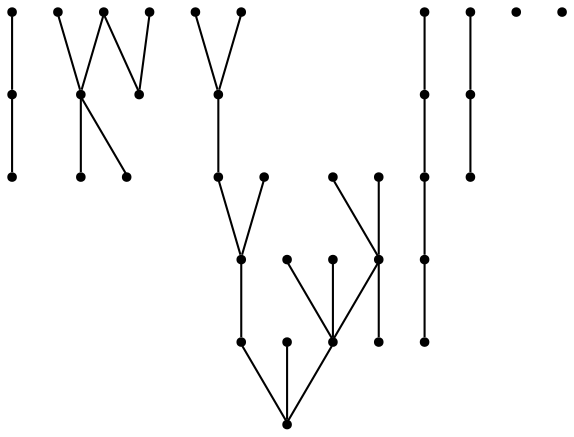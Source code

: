 graph {
  node [shape=point,comment="{\"directed\":false,\"doi\":\"10.1007/3-540-37623-2_18\",\"figure\":\"2\"}"]

  v0 [pos="1602.0653008197685,1412.2514088948567"]
  v1 [pos="1605.3155973571634,1290.2512868245442"]
  v2 [pos="1480.3039964290892,1517.251205444336"]
  v3 [pos="1226.3139042334324,1347.2095489501953"]
  v4 [pos="1114.332611013178,968.2806650797525"]
  v5 [pos="1104.131672516223,1072.0305124918618"]
  v6 [pos="845.9951282333054,1343.5014088948567"]
  v7 [pos="818.9927038206024,537.5013987223306"]
  v8 [pos="724.2339510110027,1448.501205444336"]
  v9 [pos="659.6570863657373,842.6888783772786"]
  v10 [pos="602.2225064235607,699.5012919108071"]
  v11 [pos="499.3796599138087,800.0598907470703"]
  v12 [pos="470.2436680627809,1278.4557342529297"]
  v13 [pos="402.4540215512163,422.25125630696607"]
  v14 [pos="409.93393829416505,805.5182139078775"]
  v15 [pos="350.21585939765805,899.5263417561848"]
  v16 [pos="350.5825494115701,982.8973134358723"]
  v17 [pos="1415.7272589522004,911.4432017008462"]
  v18 [pos="1575.0627492386889,606.2513987223306"]
  v19 [pos="1358.292679010024,772.2512563069661"]
  v20 [pos="1259.4627577921076,868.8139597574868"]
  v21 [pos="1236.2813615909586,511.5013122558594"]
  v22 [pos="1156.9491502093604,882.3182423909504"]
  v23 [pos="1158.524130553491,491.2513732910156"]
  v24 [pos="1033.2625165970308,562.2511545817056"]
  v25 [pos="1019.7613043906792,714.7513071695962"]
  v26 [pos="1006.2599650159513,1500.2513885498047"]
  v27 [pos="945.2543698906069,873.7514495849608"]
  v28 [pos="935.2534672500362,975.2513885498046"]
  v29 [pos="849.2455519390769,1221.751276652018"]
  v30 [pos="480.2111890044953,442.7513122558594"]
  v31 [pos="277.1923440105677,493.5011545817056"]
  v32 [pos="263.6911318042162,645.7513173421221"]
  v33 [pos="250.1898560136764,1431.7513783772786"]
  v34 [pos="189.18426088833198,805.0014495849609"]
  v35 [pos="179.1832946635731,906.7513783772785"]

  v35 -- v16 [id="-2",pos="179.1832946635731,906.7513783772785 223.6040987868873,924.722417195638 223.6040987868873,924.722417195638 223.6040987868873,924.722417195638 251.65838206050663,936.0893043396176 297.36599020964974,954.6096368445017 350.5825494115701,982.8973134358723"]
  v34 -- v15 [id="-3",pos="189.18426088833198,805.0014495849609 250.12741634076818,840.0557200113932 250.12741634076818,840.0557200113932 250.12741634076818,840.0557200113932 274.8784476892656,855.1052673553421 310.2741623327622,876.626706041671 350.21585939765805,899.5263417561848"]
  v13 -- v14 [id="-6",pos="402.4540215512163,422.25125630696607 409.2546684105822,479.9430847167969 409.2546684105822,479.9430847167969 409.2546684105822,479.9430847167969 412.638300990837,534.1261545817056 419.41383209582546,642.5011952718098 417.15538531168426,715.3139750162759 415.9221942255862,755.0709072671075 411.99804325397406,784.2266855987727 409.93393829416505,805.5182139078775"]
  v10 -- v11 [id="-7",pos="602.2225064235607,699.5012919108071 590.3923502698575,719.8304494222004 590.3923502698575,719.8304494222004 590.3923502698575,719.8304494222004 578.541211334016,746.359888712565 554.8430664345725,799.4180043538411 530.0117241312898,810.7056935628254 519.0036065267542,815.7104079835801 507.7734602396098,812.5040982461367 499.3796599138087,800.0598907470703"]
  v8 -- v9 [id="-8",pos="724.2339510110027,1448.501205444336 724.1298001105713,1438.9306386311848 724.1298001105713,1438.9306386311848 724.1298001105713,1438.9306386311848 720.7419073897005,1425.9471893310547 713.9704456727632,1399.984868367513 707.1989839558258,1364.426549275716 700.4275222388884,1328.8639068603516 693.6560605219511,1283.7095896402993 691.9642124397295,1234.0389251708984 690.272364357508,1184.3682607014973 693.6560605219511,1130.1807403564453 706.0697287716611,1063.009770711263 718.4832698529945,995.8431243896483 739.9270373563478,915.6930287679036 734.2848308235752,866.0223642985026 728.6426242908026,816.3514455159504 695.9145708902805,797.1597035725911 677.2920974058784,801.6765594482422 663.9568981717248,804.9076940485065 657.8566655842977,820.2957673347955 659.6570863657373,842.6888783772786"]
  v29 -- v15 [id="-9",pos="849.2455519390769,1221.751276652018 835.8567565776356,1207.5097401936848 835.8567565776356,1207.5097401936848 835.8567565776356,1207.5097401936848 815.5423714268235,1186.6263071695962 774.9136011251993,1144.8556264241536 721.8711625738653,1109.2973073323567 668.8287240225311,1073.734919230143 603.3684842492477,1044.3848927815754 513.085104532972,994.7139739990233 461.6247378269414,966.4034843303814 402.0990714953734,931.4917213344963 350.21585939765805,899.5263417561848"]
  v4 -- v27 [id="-10",pos="1114.332611013178,968.2806650797525 1083.8214839218388,949.6262868245442 1083.8214839218388,949.6262868245442 1083.8214839218388,949.6262868245442 1056.318906283987,934.4473520914713 1001.3096816202327,904.0930430094401 973.807103982381,888.9138539632161 946.3045263445293,873.7346649169921 973.807103982381,888.9138539632161 973.807103982381,888.9138539632161 945.2543698906069,873.7514495849608 945.2543698906069,873.7514495849608 945.2543698906069,873.7514495849608"]
  v22 -- v23 [id="-11",pos="1156.9491502093604,882.3182423909504 1158.524130553491,491.2513732910156 1158.524130553491,491.2513732910156 1158.524130553491,491.2513732910156"]
  v20 -- v19 [id="-12",pos="1259.4627577921076,868.8139597574868 1358.292679010024,772.2512563069661 1358.292679010024,772.2512563069661 1358.292679010024,772.2512563069661"]
  v19 -- v17 [id="-13",pos="1358.292679010024,772.2512563069661 1415.7272589522004,911.4432017008462 1415.7272589522004,911.4432017008462 1415.7272589522004,911.4432017008462"]
  v17 -- v18 [id="-14",pos="1415.7272589522004,911.4432017008462 1575.0627492386889,606.2513987223306 1575.0627492386889,606.2513987223306 1575.0627492386889,606.2513987223306"]
  v2 -- v3 [id="-15",pos="1480.3039964290892,1517.251205444336 1438.5168493850601,1490.8306121826172 1438.5168493850601,1490.8306121826172 1438.5168493850601,1490.8306121826172 1395.842067072397,1461.8974049886067 1310.484236502592,1404.0307362874348 1267.8094541899288,1375.0932057698567 1225.130475320838,1346.1597442626953 1267.8094541899288,1375.0932057698567 1267.8094541899288,1375.0932057698567 1226.3139042334324,1347.2095489501953 1226.3139042334324,1347.2095489501953 1226.3139042334324,1347.2095489501953"]
  v2 -- v4 [id="-16",pos="1480.3039964290892,1517.251205444336 1475.5036445493763,1422.0513661702473 1475.5036445493763,1422.0513661702473 1475.5036445493763,1422.0513661702473 1469.8156574010295,1327.189000447591 1458.4312899914805,1137.4596913655598 1452.743175674757,1037.851587931315 1447.050864801606,938.2432301839192 1447.050864801606,928.7555694580077 1444.6799375883663,917.8473154703776 1442.3088832067501,906.9390614827473 1437.566774443518,894.6056365966796 1433.2996395668683,888.4390513102213 1429.0327590269721,882.2722117106119 1425.240725205282,882.2722117106119 1418.5983393905885,882.2722117106119 1411.9602773006995,882.2722117106119 1402.4802563306625,882.2722117106119 1389.1998084260802,882.7472686767577 1375.9235570779256,883.2223256429036 1358.8512025200296,884.1721852620442 1341.7829173501848,881.326421101888 1324.710562792289,878.4806569417317 1307.6380810660164,871.8390146891276 1296.257910212895,864.7223154703776 1284.877612191397,857.6096852620442 1279.1896250430502,850.0181833902994 1275.8683685515152,845.7513173421223 1272.5473663967334,841.4806365966796 1271.6013608432424,840.5348459879557 1268.7553325750434,839.1096750895182 1265.9090499700912,837.6888275146483 1261.1670683752354,835.7888539632161 1257.3750345535454,834.8430633544921 1253.5831279002318,833.8932037353514 1250.7369724636565,833.8932037353514 1247.8908170270809,835.7888539632161 1245.0447887588819,837.6888275146483 1242.2028298787338,841.4806365966796 1239.356801610535,872.7888743082682 1236.5106461739595,904.0930430094401 1233.6646179057605,962.9098256429036 1235.5605712324173,1045.439020792643 1237.4607211155017,1127.9722849527993 1244.0989103737672,1234.2222849527993 1246.4699647553834,1289.718246459961 1248.8410191369996,1345.2139536539712 1246.9449386419662,1349.955622355143 1244.5737570919734,1354.7013600667317 1242.2028298787338,1359.4430287679036 1239.356801610535,1364.1846974690754 1236.5106461739595,1367.5055185953775 1233.6646179057605,1370.8265940348306 1230.8184624691849,1372.7222442626953 1227.976503589037,1375.0972747802734 1225.130475320838,1377.4682362874348 1222.2843198842625,1380.314000447591 1218.9673871175319,1380.314000447591 1215.6462577943735,1380.314000447591 1211.8542239726833,1377.4682362874348 1209.4831695910673,1371.3013966878254 1207.1119880410745,1365.1348114013672 1206.1620402679089,1355.6474049886067 1201.8949053912593,1284.4971974690754 1197.6278976829865,1213.351567586263 1190.0396334831785,1080.539067586263 1185.2975247199463,1001.3306935628254 1180.555415956714,922.1182505289713 1178.659462630057,896.5012868245442 1175.8133071934817,880.3763071695963 1172.9672789252827,864.2472585042317 1169.1752451035925,857.6096852620442 1165.3832112819025,852.8639475504557 1161.5869809037847,848.1222788492838 1157.795074250471,845.2765146891276 1153.5279393738217,844.8014577229817 1149.2609316655487,844.3264007568358 1144.5188229023165,846.2263743082682 1141.197693579158,848.1222788492838 1137.8806336440507,850.0181833902994 1135.9803565925897,851.9179026285807 1131.7134760526935,871.8390146891276 1127.446341176044,891.7598724365233 1120.808279086155,929.7056833902994 1117.4871497629965,948.6807505289713 1114.1700898278893,967.6514943440754 1117.4871497629965,948.6807505289713 1117.4871497629965,948.6807505289713 1114.332611013178,968.2806650797525 1114.332611013178,968.2806650797525 1114.332611013178,968.2806650797525"]
  v12 -- v14 [id="-18",pos="470.2436680627809,1278.4557342529297 465.15611974216733,1298.4364323102368 449.9939938967729,1301.6259403594904 439.1616185447179,1278.0640920003254 426.18122442471173,1249.8432159423828 419.41383209582546,1183.2388559977212 418.84723339390587,1110.4264577229817 418.28464049584903,1037.6097361246743 423.92684702862164,958.5890452067057 420.5390178919391,892.5472259521483 418.790776330406,858.4272403249165 414.63082702127747,827.7720847131693 409.93393829416505,805.5182139078775"]
  v16 -- v6 [id="-23",pos="350.5825494115701,982.8973134358723 381.9613068413895,999.4292205161584 415.93197570196423,1019.4035785063545 450.44603161026316,1043.2557423909504 543.5546475651646,1107.601547241211 640.6136855548052,1200.1722971598306 708.3282391399905,1254.9223581949868 776.0428563093641,1309.672419230143 814.4131162426587,1326.6056060791016 833.598246209306,1335.0721995035806 845.9951282333054,1343.5014088948567 845.9951282333054,1343.5014088948567 845.9951282333054,1343.5014088948567"]
  v11 -- v12 [id="-24",pos="499.3796599138087,800.0598907470703 498.5528772255402,812.579389094617 498.8249520574222,825.6316374230155 498.9755188129894,838.9265696207682 499.5380481268579,888.5972340901692 498.41298949912084,941.6556040445963 491.64152778218346,991.8931325276692 484.87006606524614,1042.1263376871743 472.4522012591085,1089.5389556884766 471.32714263137143,1138.0845387776692 470.19782386301836,1186.6263071695962 480.3529817443989,1236.2972259521484 475.840030395791,1266.2095387776692 475.0944476486054,1271.1521229789532 473.9482719338559,1275.5555284952547 470.2436680627809,1278.4557342529297"]
  v7 -- v9 [id="-25",pos="818.9927038206024,537.5013987223306 816.6425050527479,571.1805979410806 816.6425050527479,571.1805979410806 816.6425050527479,571.1805979410806 813.1504614314457,604.2388916015625 806.1665013572178,670.3598022460938 799.0450722678908,715.3806050618489 791.923516010187,760.4015350341797 784.6686872938116,784.3222300211587 774.4552862959505,806.2305450439453 764.2459546861404,828.1347910563151 751.0780507948448,848.0264027913411 741.94380064077,859.8514556884764 732.8056082670207,871.6765085856119 727.7009424621157,875.4390716552733 722.729676284259,877.7263641357421 717.7582829380256,880.0098419189452 712.9244857752682,880.8180491129557 709.1617006801949,880.9515635172526 705.3987884167451,881.0845692952473 702.7110847774071,880.5472056070963 696.7980096024869,877.859878540039 690.8891309839943,875.1722971598307 681.7508114418684,870.3347524007161 672.8832969577019,863.0764007568358 667.6411247591677,858.7855107602452 662.4936371758077,853.6501150392476 659.6570863657373,842.6888783772786"]
  v32 -- v16 [id="-26",pos="263.6911318042162,645.7513173421221 261.4117658221251,706.2806447347004 261.4117658221251,706.2806447347004 261.4117658221251,706.2806447347004 259.157388426035,776.8390655517578 254.64030410518777,917.9472605387369 267.0539723548977,1008.2597096761067 279.4676406046077,1098.5724131266275 308.8119978406866,1138.0845387776692 326.8678726231692,1138.0845387776692 344.9236838214635,1138.0845387776692 351.6993420948285,1098.5724131266275 351.6993420948285,1046.0765838623047 351.6993420948285,1026.4581129858823 350.75289722528834,1005.0261803905869 350.5825494115701,982.8973134358723"]
  v4 -- v25 [id="-27",pos="1114.332611013178,968.2806650797525 1115.1160953813803,983.7805430094401 1115.1160953813803,983.7805430094401 1115.1160953813803,983.7805430094401 1116.0661703229225,999.905522664388 1117.9621236495793,1032.1598052978516 1118.4370975361621,1052.555720011393 1118.9121985911215,1072.9513804117837 1117.9621236495793,1081.4889272054036 1117.0162452644647,1088.1305694580078 1116.0661703229225,1094.7722117106118 1115.1160953813803,1099.5138804117837 1112.2741365012325,1101.8848419189453 1109.427981064657,1104.2555491129556 1104.6858723014248,1104.2555491129556 1099.9437635381923,1101.8848419189453 1095.20165477496,1099.5138804117837 1090.4595460117278,1094.7722117106118 1077.183294663573,1029.3140411376953 1063.9029739273672,963.8556162516276 1042.0925799942902,837.6888275146483 1031.1873830277516,774.6013641357422 1019.7613043906792,714.7513071695962 1019.7613043906792,714.7513071695962 1019.7613043906792,714.7513071695962"]
  v1 -- v4 [id="-28",pos="1605.3155973571634,1290.2512868245442 1519.1285018035817,1235.1680755615234 1519.1285018035817,1235.1680755615234 1519.1285018035817,1235.1680755615234 1437.566774443518,1181.0972849527993 1274.4475162798178,1072.9513804117837 1192.885788919754,1018.8762664794921 1111.3240615596903,964.8057301839192 1192.885788919754,1018.8762664794921 1192.885788919754,1018.8762664794921 1114.332611013178,968.2806650797525 1114.332611013178,968.2806650797525 1114.332611013178,968.2806650797525"]
  v21 -- v20 [id="-29",pos="1236.2813615909586,511.5013122558594 1259.4627577921076,868.8139597574868 1259.4627577921076,868.8139597574868 1259.4627577921076,868.8139597574868"]
  v0 -- v5 [id="-30",pos="1602.0653008197685,1412.2514088948567 1521.0287788550427,1353.751500447591 1521.0287788550427,1353.751500447591 1521.0287788550427,1353.751500447591 1438.5168493850601,1295.8848317464192 1273.4974413382756,1180.1474253336587 1162.062081958744,1108.0514272054036 1140.9674070308806,1094.4037278761234 1121.7928866884895,1082.3195988111866 1104.131672516223,1072.0305124918618"]
  v26 -- v3 [id="-32",pos="1006.2599650159513,1500.2513885498047 1040.1966266676334,1476.6015370686848 1040.1966266676334,1476.6015370686848 1040.1966266676334,1476.6015370686848 1077.183294663573,1450.5140940348306 1151.1568849922055,1398.3389536539712 1188.143680156522,1372.2471872965493 1226.3139042334324,1347.2095489501953 1226.3139042334324,1347.2095489501953 1226.3139042334324,1347.2095489501953"]
  v9 -- v10 [id="-35",pos="659.6570863657373,842.6888783772786 652.7711964152742,838.273448247313 648.5093255488649,830.095486777921 643.7306460493402,818.997319539388 632.0420282987873,791.8514251708984 617.2614386397005,747.2306569417317 609.8733374646533,724.9223073323567 602.4851091212297,702.6139577229817 609.8733374646533,724.9223073323567 609.8733374646533,724.9223073323567 602.2225064235607,699.5012919108071 602.2225064235607,699.5012919108071 602.2225064235607,699.5012919108071"]
  v30 -- v11 [id="-36",pos="480.2111890044953,442.7513122558594 473.0189271294047,487.2764587402344 473.0189271294047,487.2764587402344 473.0189271294047,487.2764587402344 469.06856867885364,542.0305887858071 461.1719847499909,651.5305836995442 470.19782386301836,721.5222676595051 475.22401369561146,760.4804711803781 485.49437428766873,787.1970363222681 499.3796599138087,800.0598907470703"]
  v16 -- v15 [id="-40",pos="350.5825494115701,982.8973134358723 348.7518649339894,955.3952767770061 347.7279928649592,926.8290474843268 350.21585939765805,899.5263417561848"]
  v5 -- v28 [id="-43",pos="1104.131672516223,1072.0305124918618 1029.7609075177259,1025.68984621737 987.3003196999615,1004.799602707548 963.8519819573846,993.2638804117838 934.9243554914079,979.0348052978514 963.8519819573846,993.2638804117838 963.8519819573846,993.2638804117838 935.2534672500362,975.2513885498046 935.2534672500362,975.2513885498046 935.2534672500362,975.2513885498046"]
  v24 -- v22 [id="-44",pos="1033.2625165970308,562.2511545817056 1156.9491502093604,882.3182423909504 1156.9491502093604,882.3182423909504 1156.9491502093604,882.3182423909504"]
  v15 -- v14 [id="-47",pos="350.21585939765805,899.5263417561848 349.0744094372281,890.0192313531924 349.6601461782067,880.7253025230563 350.5658903542361,871.6640472412108 356.20809688700876,815.2222951253254 374.2681046417307,767.8056081136067 389.50287615782696,770.6305185953775 396.8661769695288,771.993899133327 403.57144234005165,785.0928739322537 409.93393829416505,805.5182139078775"]
}
